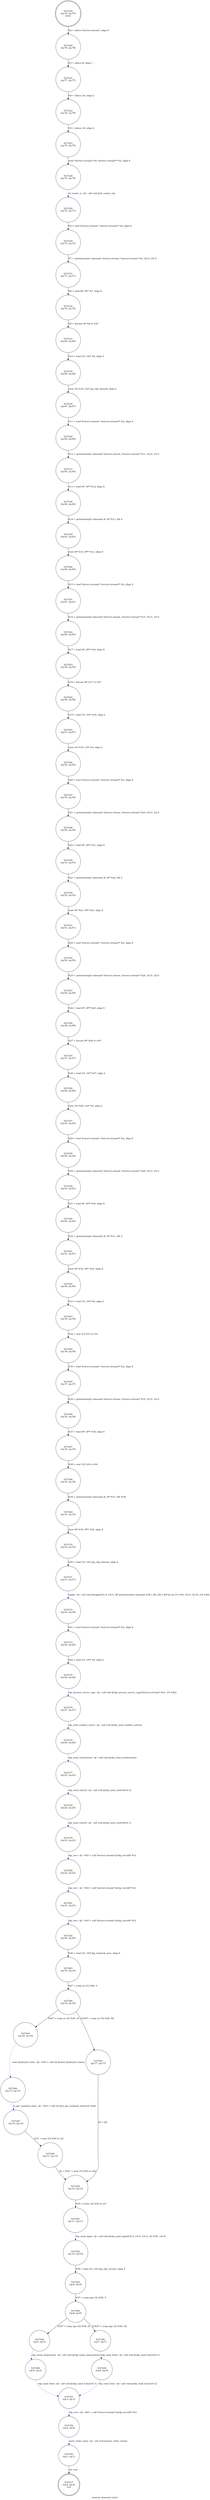 digraph process_demand_active {
label="process_demand_active"
37217 [label="N37217\n(rp:0, ep:0)\nexit", shape="doublecircle"]
37218 [label="N37218\n(rp:79, ep:79)\nentry", shape="doublecircle"]
37218 -> 37220 [label="%2 = alloca %struct.stream*, align 8"]
37220 [label="N37220\n(rp:78, ep:78)", shape="circle"]
37220 -> 37221 [label="%3 = alloca i8, align 1"]
37221 [label="N37221\n(rp:77, ep:77)", shape="circle"]
37221 -> 37222 [label="%4 = alloca i16, align 2"]
37222 [label="N37222\n(rp:76, ep:76)", shape="circle"]
37222 -> 37223 [label="%5 = alloca i16, align 2"]
37223 [label="N37223\n(rp:75, ep:75)", shape="circle"]
37223 -> 37228 [label="store %struct.stream* %0, %struct.stream** %2, align 8"]
37228 [label="N37228\n(rp:74, ep:74)", shape="circle"]
37228 -> 37229 [label="rd_create_ui --@-- call void @rd_create_ui()", style="dashed", color="blue"]
37229 [label="N37229\n(rp:73, ep:73)", shape="circle"]
37229 -> 37230 [label="%6 = load %struct.stream*, %struct.stream** %2, align 8"]
37230 [label="N37230\n(rp:72, ep:72)", shape="circle"]
37230 -> 37231 [label="%7 = getelementptr inbounds %struct.stream, %struct.stream* %6, i32 0, i32 0"]
37231 [label="N37231\n(rp:71, ep:71)", shape="circle"]
37231 -> 37232 [label="%8 = load i8*, i8** %7, align 8"]
37232 [label="N37232\n(rp:70, ep:70)", shape="circle"]
37232 -> 37233 [label="%9 = bitcast i8* %8 to i32*"]
37233 [label="N37233\n(rp:69, ep:69)", shape="circle"]
37233 -> 37234 [label="%10 = load i32, i32* %9, align 4"]
37234 [label="N37234\n(rp:68, ep:68)", shape="circle"]
37234 -> 37235 [label="store i32 %10, i32* @g_rdp_shareid, align 4"]
37235 [label="N37235\n(rp:67, ep:67)", shape="circle"]
37235 -> 37236 [label="%11 = load %struct.stream*, %struct.stream** %2, align 8"]
37236 [label="N37236\n(rp:66, ep:66)", shape="circle"]
37236 -> 37237 [label="%12 = getelementptr inbounds %struct.stream, %struct.stream* %11, i32 0, i32 0"]
37237 [label="N37237\n(rp:65, ep:65)", shape="circle"]
37237 -> 37238 [label="%13 = load i8*, i8** %12, align 8"]
37238 [label="N37238\n(rp:64, ep:64)", shape="circle"]
37238 -> 37239 [label="%14 = getelementptr inbounds i8, i8* %13, i64 4"]
37239 [label="N37239\n(rp:63, ep:63)", shape="circle"]
37239 -> 37240 [label="store i8* %14, i8** %12, align 8"]
37240 [label="N37240\n(rp:62, ep:62)", shape="circle"]
37240 -> 37241 [label="%15 = load %struct.stream*, %struct.stream** %2, align 8"]
37241 [label="N37241\n(rp:61, ep:61)", shape="circle"]
37241 -> 37242 [label="%16 = getelementptr inbounds %struct.stream, %struct.stream* %15, i32 0, i32 0"]
37242 [label="N37242\n(rp:60, ep:60)", shape="circle"]
37242 -> 37243 [label="%17 = load i8*, i8** %16, align 8"]
37243 [label="N37243\n(rp:59, ep:59)", shape="circle"]
37243 -> 37244 [label="%18 = bitcast i8* %17 to i16*"]
37244 [label="N37244\n(rp:58, ep:58)", shape="circle"]
37244 -> 37245 [label="%19 = load i16, i16* %18, align 2"]
37245 [label="N37245\n(rp:57, ep:57)", shape="circle"]
37245 -> 37246 [label="store i16 %19, i16* %4, align 2"]
37246 [label="N37246\n(rp:56, ep:56)", shape="circle"]
37246 -> 37247 [label="%20 = load %struct.stream*, %struct.stream** %2, align 8"]
37247 [label="N37247\n(rp:55, ep:55)", shape="circle"]
37247 -> 37248 [label="%21 = getelementptr inbounds %struct.stream, %struct.stream* %20, i32 0, i32 0"]
37248 [label="N37248\n(rp:54, ep:54)", shape="circle"]
37248 -> 37249 [label="%22 = load i8*, i8** %21, align 8"]
37249 [label="N37249\n(rp:53, ep:53)", shape="circle"]
37249 -> 37250 [label="%23 = getelementptr inbounds i8, i8* %22, i64 2"]
37250 [label="N37250\n(rp:52, ep:52)", shape="circle"]
37250 -> 37251 [label="store i8* %23, i8** %21, align 8"]
37251 [label="N37251\n(rp:51, ep:51)", shape="circle"]
37251 -> 37252 [label="%24 = load %struct.stream*, %struct.stream** %2, align 8"]
37252 [label="N37252\n(rp:50, ep:50)", shape="circle"]
37252 -> 37253 [label="%25 = getelementptr inbounds %struct.stream, %struct.stream* %24, i32 0, i32 0"]
37253 [label="N37253\n(rp:49, ep:49)", shape="circle"]
37253 -> 37254 [label="%26 = load i8*, i8** %25, align 8"]
37254 [label="N37254\n(rp:48, ep:48)", shape="circle"]
37254 -> 37255 [label="%27 = bitcast i8* %26 to i16*"]
37255 [label="N37255\n(rp:47, ep:47)", shape="circle"]
37255 -> 37256 [label="%28 = load i16, i16* %27, align 2"]
37256 [label="N37256\n(rp:46, ep:46)", shape="circle"]
37256 -> 37257 [label="store i16 %28, i16* %5, align 2"]
37257 [label="N37257\n(rp:45, ep:45)", shape="circle"]
37257 -> 37258 [label="%29 = load %struct.stream*, %struct.stream** %2, align 8"]
37258 [label="N37258\n(rp:44, ep:44)", shape="circle"]
37258 -> 37259 [label="%30 = getelementptr inbounds %struct.stream, %struct.stream* %29, i32 0, i32 0"]
37259 [label="N37259\n(rp:43, ep:43)", shape="circle"]
37259 -> 37260 [label="%31 = load i8*, i8** %30, align 8"]
37260 [label="N37260\n(rp:42, ep:42)", shape="circle"]
37260 -> 37261 [label="%32 = getelementptr inbounds i8, i8* %31, i64 2"]
37261 [label="N37261\n(rp:41, ep:41)", shape="circle"]
37261 -> 37262 [label="store i8* %32, i8** %30, align 8"]
37262 [label="N37262\n(rp:40, ep:40)", shape="circle"]
37262 -> 37263 [label="%33 = load i16, i16* %4, align 2"]
37263 [label="N37263\n(rp:39, ep:39)", shape="circle"]
37263 -> 37264 [label="%34 = zext i16 %33 to i32"]
37264 [label="N37264\n(rp:38, ep:38)", shape="circle"]
37264 -> 37265 [label="%35 = load %struct.stream*, %struct.stream** %2, align 8"]
37265 [label="N37265\n(rp:37, ep:37)", shape="circle"]
37265 -> 37266 [label="%36 = getelementptr inbounds %struct.stream, %struct.stream* %35, i32 0, i32 0"]
37266 [label="N37266\n(rp:36, ep:36)", shape="circle"]
37266 -> 37267 [label="%37 = load i8*, i8** %36, align 8"]
37267 [label="N37267\n(rp:35, ep:35)", shape="circle"]
37267 -> 37268 [label="%38 = sext i32 %34 to i64"]
37268 [label="N37268\n(rp:34, ep:34)", shape="circle"]
37268 -> 37269 [label="%39 = getelementptr inbounds i8, i8* %37, i64 %38"]
37269 [label="N37269\n(rp:33, ep:33)", shape="circle"]
37269 -> 37270 [label="store i8* %39, i8** %36, align 8"]
37270 [label="N37270\n(rp:32, ep:32)", shape="circle"]
37270 -> 37271 [label="%40 = load i32, i32* @g_rdp_shareid, align 4"]
37271 [label="N37271\n(rp:31, ep:31)", shape="circle"]
37271 -> 37272 [label="logger --@-- call void @logger(i32 4, i32 0, i8* getelementptr inbounds ([38 x i8], [38 x i8]* @.str.19.1109, i32 0, i32 0), i32 %40)", style="dashed", color="blue"]
37272 [label="N37272\n(rp:30, ep:30)", shape="circle"]
37272 -> 37273 [label="%41 = load %struct.stream*, %struct.stream** %2, align 8"]
37273 [label="N37273\n(rp:29, ep:29)", shape="circle"]
37273 -> 37274 [label="%42 = load i16, i16* %5, align 2"]
37274 [label="N37274\n(rp:28, ep:28)", shape="circle"]
37274 -> 37275 [label="rdp_process_server_caps --@-- call void @rdp_process_server_caps(%struct.stream* %41, i16 %42)", style="dashed", color="blue"]
37275 [label="N37275\n(rp:27, ep:27)", shape="circle"]
37275 -> 37276 [label="rdp_send_confirm_active --@-- call void @rdp_send_confirm_active()", style="dashed", color="blue"]
37276 [label="N37276\n(rp:26, ep:26)", shape="circle"]
37276 -> 37277 [label="rdp_send_synchronise --@-- call void @rdp_send_synchronise()", style="dashed", color="blue"]
37277 [label="N37277\n(rp:25, ep:25)", shape="circle"]
37277 -> 37278 [label="rdp_send_control --@-- call void @rdp_send_control(i16 4)", style="dashed", color="blue"]
37278 [label="N37278\n(rp:24, ep:24)", shape="circle"]
37278 -> 37279 [label="rdp_send_control --@-- call void @rdp_send_control(i16 1)", style="dashed", color="blue"]
37279 [label="N37279\n(rp:23, ep:23)", shape="circle"]
37279 -> 37280 [label="rdp_recv --@-- %43 = call %struct.stream* @rdp_recv(i8* %3)", style="dashed", color="blue"]
37280 [label="N37280\n(rp:22, ep:22)", shape="circle"]
37280 -> 37281 [label="rdp_recv --@-- %44 = call %struct.stream* @rdp_recv(i8* %3)", style="dashed", color="blue"]
37281 [label="N37281\n(rp:21, ep:21)", shape="circle"]
37281 -> 37282 [label="rdp_recv --@-- %45 = call %struct.stream* @rdp_recv(i8* %3)", style="dashed", color="blue"]
37282 [label="N37282\n(rp:20, ep:20)", shape="circle"]
37282 -> 37283 [label="%46 = load i32, i32* @g_numlock_sync, align 4"]
37283 [label="N37283\n(rp:19, ep:19)", shape="circle"]
37283 -> 37284 [label="%47 = icmp ne i32 %46, 0"]
37284 [label="N37284\n(rp:18, ep:18)", shape="circle"]
37284 -> 37304 [label="[%47 = icmp ne i32 %46, 0]"]
37284 -> 37305 [label="[!(%47 = icmp ne i32 %46, 0)]"]
37286 [label="N37286\n(rp:15, ep:15)", shape="circle"]
37286 -> 37287 [label="ui_get_numlock_state --@-- %50 = call i16 @ui_get_numlock_state(i32 %49)", style="dashed", color="blue"]
37287 [label="N37287\n(rp:14, ep:14)", shape="circle"]
37287 -> 37288 [label="%51 = zext i16 %50 to i32"]
37288 [label="N37288\n(rp:13, ep:13)", shape="circle"]
37288 -> 37290 [label="54 = [%51 = zext i16 %50 to i32]"]
37290 [label="N37290\n(rp:12, ep:12)", shape="circle"]
37290 -> 37291 [label="%55 = trunc i32 %54 to i16"]
37291 [label="N37291\n(rp:11, ep:11)", shape="circle"]
37291 -> 37292 [label="rdp_send_input --@-- call void @rdp_send_input(i32 0, i16 0, i16 0, i16 %55, i16 0)", style="dashed", color="blue"]
37292 [label="N37292\n(rp:10, ep:10)", shape="circle"]
37292 -> 37293 [label="%56 = load i32, i32* @g_rdp_version, align 4"]
37293 [label="N37293\n(rp:9, ep:9)", shape="circle"]
37293 -> 37294 [label="%57 = icmp uge i32 %56, 5"]
37294 [label="N37294\n(rp:8, ep:8)", shape="circle"]
37294 -> 37308 [label="[%57 = icmp uge i32 %56, 5]"]
37294 -> 37309 [label="[!(%57 = icmp uge i32 %56, 5)]"]
37296 [label="N37296\n(rp:4, ep:4)", shape="circle"]
37296 -> 37301 [label="rdp_send_fonts --@-- call void @rdp_send_fonts(i16 3)", style="dashed", color="blue"]
37299 [label="N37299\n(rp:6, ep:6)", shape="circle"]
37299 -> 37301 [label="rdp_send_fonts --@-- call void @rdp_send_fonts(i16 2)", style="dashed", color="blue"]
37301 [label="N37301\n(rp:3, ep:3)", shape="circle"]
37301 -> 37302 [label="rdp_recv --@-- %61 = call %struct.stream* @rdp_recv(i8* %3)", style="dashed", color="blue"]
37302 [label="N37302\n(rp:2, ep:2)", shape="circle"]
37302 -> 37303 [label="reset_order_state --@-- call void @reset_order_state()", style="dashed", color="blue"]
37303 [label="N37303\n(rp:1, ep:1)", shape="circle"]
37303 -> 37217 [label="ret void"]
37304 [label="N37304\n(rp:16, ep:16)", shape="circle"]
37304 -> 37286 [label="read_keyboard_state --@-- %49 = call i32 @read_keyboard_state()", style="dashed", color="blue"]
37305 [label="N37305\n(rp:17, ep:17)", shape="circle"]
37305 -> 37290 [label="54 = [0]"]
37308 [label="N37308\n(rp:5, ep:5)", shape="circle"]
37308 -> 37296 [label="rdp_enum_bmpcache2 --@-- call void @rdp_enum_bmpcache2()", style="dashed", color="blue"]
37309 [label="N37309\n(rp:7, ep:7)", shape="circle"]
37309 -> 37299 [label="rdp_send_fonts --@-- call void @rdp_send_fonts(i16 1)", style="dashed", color="blue"]
}
